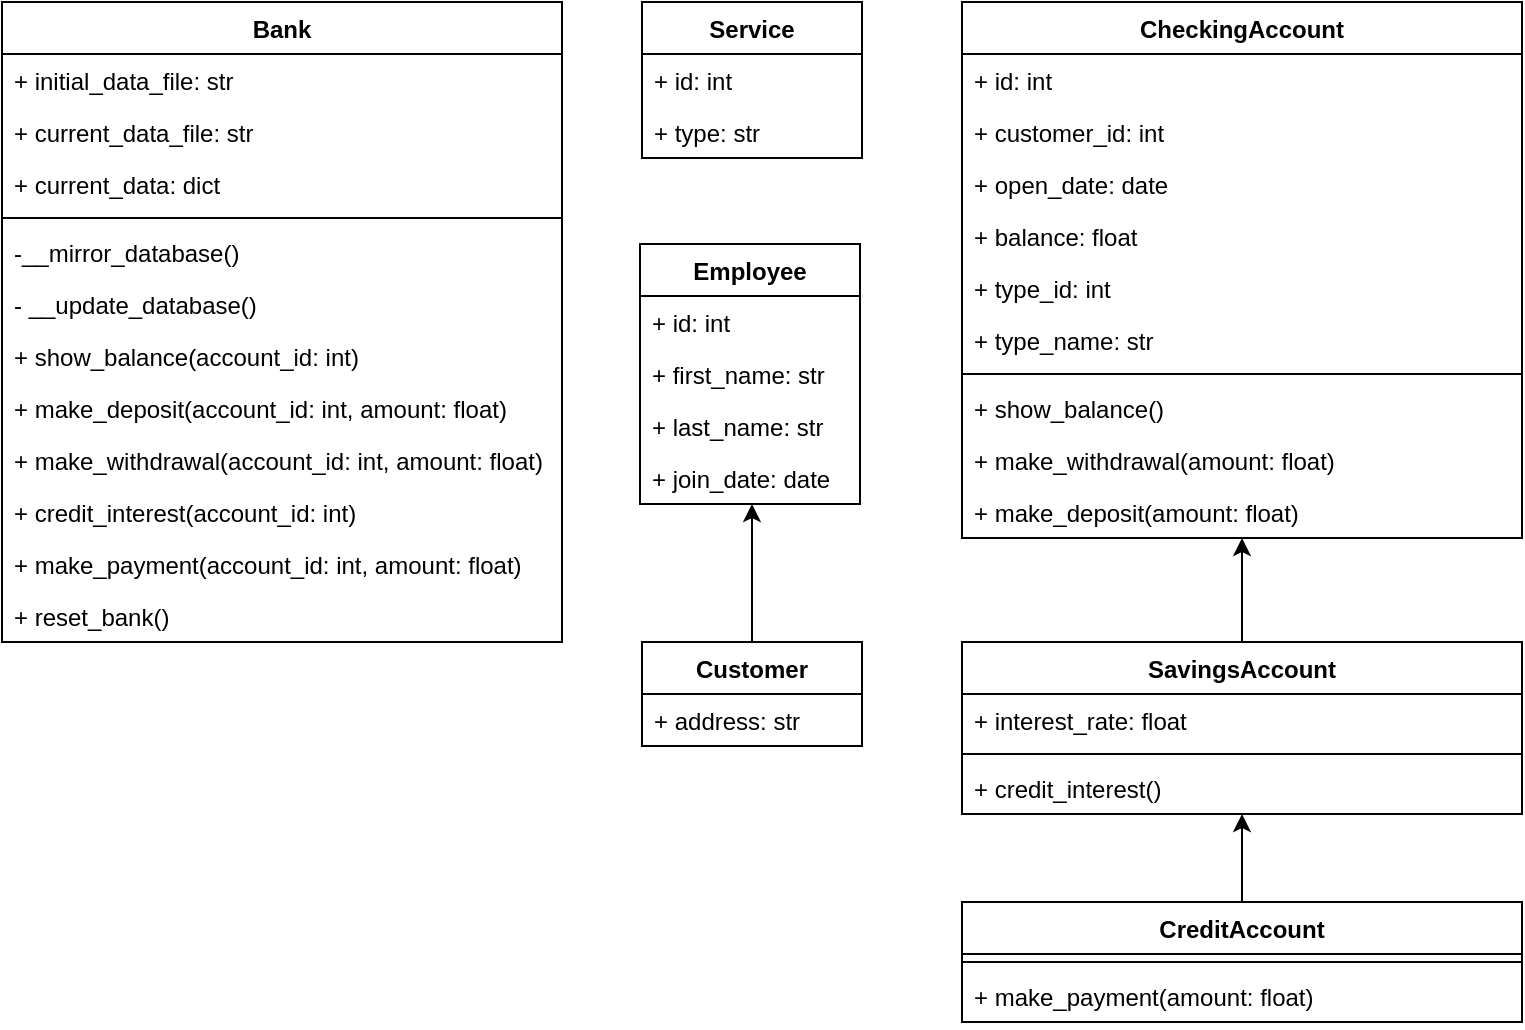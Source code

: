 <mxfile version="13.8.2" type="device"><diagram id="gsRigDlsVOcdZZiKd8UM" name="Page-1"><mxGraphModel dx="1666" dy="771" grid="1" gridSize="10" guides="1" tooltips="1" connect="1" arrows="1" fold="1" page="1" pageScale="1" pageWidth="827" pageHeight="1169" math="0" shadow="0"><root><mxCell id="0"/><mxCell id="1" parent="0"/><mxCell id="Jqc4guWEHeJVVccCnoN_-2" value="Bank" style="swimlane;fontStyle=1;align=center;verticalAlign=top;childLayout=stackLayout;horizontal=1;startSize=26;horizontalStack=0;resizeParent=1;resizeParentMax=0;resizeLast=0;collapsible=1;marginBottom=0;" parent="1" vertex="1"><mxGeometry x="40" y="40" width="280" height="320" as="geometry"/></mxCell><mxCell id="Jqc4guWEHeJVVccCnoN_-3" value="+ initial_data_file: str" style="text;strokeColor=none;fillColor=none;align=left;verticalAlign=top;spacingLeft=4;spacingRight=4;overflow=hidden;rotatable=0;points=[[0,0.5],[1,0.5]];portConstraint=eastwest;" parent="Jqc4guWEHeJVVccCnoN_-2" vertex="1"><mxGeometry y="26" width="280" height="26" as="geometry"/></mxCell><mxCell id="Jqc4guWEHeJVVccCnoN_-6" value="+ current_data_file: str" style="text;strokeColor=none;fillColor=none;align=left;verticalAlign=top;spacingLeft=4;spacingRight=4;overflow=hidden;rotatable=0;points=[[0,0.5],[1,0.5]];portConstraint=eastwest;" parent="Jqc4guWEHeJVVccCnoN_-2" vertex="1"><mxGeometry y="52" width="280" height="26" as="geometry"/></mxCell><mxCell id="Jqc4guWEHeJVVccCnoN_-8" value="+ current_data: dict" style="text;strokeColor=none;fillColor=none;align=left;verticalAlign=top;spacingLeft=4;spacingRight=4;overflow=hidden;rotatable=0;points=[[0,0.5],[1,0.5]];portConstraint=eastwest;" parent="Jqc4guWEHeJVVccCnoN_-2" vertex="1"><mxGeometry y="78" width="280" height="26" as="geometry"/></mxCell><mxCell id="Jqc4guWEHeJVVccCnoN_-4" value="" style="line;strokeWidth=1;fillColor=none;align=left;verticalAlign=middle;spacingTop=-1;spacingLeft=3;spacingRight=3;rotatable=0;labelPosition=right;points=[];portConstraint=eastwest;" parent="Jqc4guWEHeJVVccCnoN_-2" vertex="1"><mxGeometry y="104" width="280" height="8" as="geometry"/></mxCell><mxCell id="Jqc4guWEHeJVVccCnoN_-5" value="-__mirror_database()" style="text;strokeColor=none;fillColor=none;align=left;verticalAlign=top;spacingLeft=4;spacingRight=4;overflow=hidden;rotatable=0;points=[[0,0.5],[1,0.5]];portConstraint=eastwest;" parent="Jqc4guWEHeJVVccCnoN_-2" vertex="1"><mxGeometry y="112" width="280" height="26" as="geometry"/></mxCell><mxCell id="Jqc4guWEHeJVVccCnoN_-7" value="- __update_database()&#10;" style="text;strokeColor=none;fillColor=none;align=left;verticalAlign=top;spacingLeft=4;spacingRight=4;overflow=hidden;rotatable=0;points=[[0,0.5],[1,0.5]];portConstraint=eastwest;" parent="Jqc4guWEHeJVVccCnoN_-2" vertex="1"><mxGeometry y="138" width="280" height="26" as="geometry"/></mxCell><mxCell id="Jqc4guWEHeJVVccCnoN_-9" value="+ show_balance(account_id: int)" style="text;strokeColor=none;fillColor=none;align=left;verticalAlign=top;spacingLeft=4;spacingRight=4;overflow=hidden;rotatable=0;points=[[0,0.5],[1,0.5]];portConstraint=eastwest;" parent="Jqc4guWEHeJVVccCnoN_-2" vertex="1"><mxGeometry y="164" width="280" height="26" as="geometry"/></mxCell><mxCell id="Jqc4guWEHeJVVccCnoN_-10" value="+ make_deposit(account_id: int, amount: float)" style="text;strokeColor=none;fillColor=none;align=left;verticalAlign=top;spacingLeft=4;spacingRight=4;overflow=hidden;rotatable=0;points=[[0,0.5],[1,0.5]];portConstraint=eastwest;" parent="Jqc4guWEHeJVVccCnoN_-2" vertex="1"><mxGeometry y="190" width="280" height="26" as="geometry"/></mxCell><mxCell id="Jqc4guWEHeJVVccCnoN_-11" value="+ make_withdrawal(account_id: int, amount: float)" style="text;strokeColor=none;fillColor=none;align=left;verticalAlign=top;spacingLeft=4;spacingRight=4;overflow=hidden;rotatable=0;points=[[0,0.5],[1,0.5]];portConstraint=eastwest;" parent="Jqc4guWEHeJVVccCnoN_-2" vertex="1"><mxGeometry y="216" width="280" height="26" as="geometry"/></mxCell><mxCell id="Jqc4guWEHeJVVccCnoN_-12" value="+ credit_interest(account_id: int)" style="text;strokeColor=none;fillColor=none;align=left;verticalAlign=top;spacingLeft=4;spacingRight=4;overflow=hidden;rotatable=0;points=[[0,0.5],[1,0.5]];portConstraint=eastwest;" parent="Jqc4guWEHeJVVccCnoN_-2" vertex="1"><mxGeometry y="242" width="280" height="26" as="geometry"/></mxCell><mxCell id="Jqc4guWEHeJVVccCnoN_-13" value="+ make_payment(account_id: int, amount: float)" style="text;strokeColor=none;fillColor=none;align=left;verticalAlign=top;spacingLeft=4;spacingRight=4;overflow=hidden;rotatable=0;points=[[0,0.5],[1,0.5]];portConstraint=eastwest;" parent="Jqc4guWEHeJVVccCnoN_-2" vertex="1"><mxGeometry y="268" width="280" height="26" as="geometry"/></mxCell><mxCell id="Jqc4guWEHeJVVccCnoN_-14" value="+ reset_bank()" style="text;strokeColor=none;fillColor=none;align=left;verticalAlign=top;spacingLeft=4;spacingRight=4;overflow=hidden;rotatable=0;points=[[0,0.5],[1,0.5]];portConstraint=eastwest;" parent="Jqc4guWEHeJVVccCnoN_-2" vertex="1"><mxGeometry y="294" width="280" height="26" as="geometry"/></mxCell><mxCell id="Jqc4guWEHeJVVccCnoN_-15" value="Service" style="swimlane;fontStyle=1;align=center;verticalAlign=top;childLayout=stackLayout;horizontal=1;startSize=26;horizontalStack=0;resizeParent=1;resizeParentMax=0;resizeLast=0;collapsible=1;marginBottom=0;" parent="1" vertex="1"><mxGeometry x="360" y="40" width="110" height="78" as="geometry"/></mxCell><mxCell id="Jqc4guWEHeJVVccCnoN_-16" value="+ id: int" style="text;strokeColor=none;fillColor=none;align=left;verticalAlign=top;spacingLeft=4;spacingRight=4;overflow=hidden;rotatable=0;points=[[0,0.5],[1,0.5]];portConstraint=eastwest;" parent="Jqc4guWEHeJVVccCnoN_-15" vertex="1"><mxGeometry y="26" width="110" height="26" as="geometry"/></mxCell><mxCell id="Jqc4guWEHeJVVccCnoN_-17" value="+ type: str" style="text;strokeColor=none;fillColor=none;align=left;verticalAlign=top;spacingLeft=4;spacingRight=4;overflow=hidden;rotatable=0;points=[[0,0.5],[1,0.5]];portConstraint=eastwest;" parent="Jqc4guWEHeJVVccCnoN_-15" vertex="1"><mxGeometry y="52" width="110" height="26" as="geometry"/></mxCell><mxCell id="Jqc4guWEHeJVVccCnoN_-28" value="Employee" style="swimlane;fontStyle=1;align=center;verticalAlign=top;childLayout=stackLayout;horizontal=1;startSize=26;horizontalStack=0;resizeParent=1;resizeParentMax=0;resizeLast=0;collapsible=1;marginBottom=0;" parent="1" vertex="1"><mxGeometry x="359" y="161" width="110" height="130" as="geometry"/></mxCell><mxCell id="Jqc4guWEHeJVVccCnoN_-29" value="+ id: int" style="text;strokeColor=none;fillColor=none;align=left;verticalAlign=top;spacingLeft=4;spacingRight=4;overflow=hidden;rotatable=0;points=[[0,0.5],[1,0.5]];portConstraint=eastwest;" parent="Jqc4guWEHeJVVccCnoN_-28" vertex="1"><mxGeometry y="26" width="110" height="26" as="geometry"/></mxCell><mxCell id="Jqc4guWEHeJVVccCnoN_-30" value="+ first_name: str" style="text;strokeColor=none;fillColor=none;align=left;verticalAlign=top;spacingLeft=4;spacingRight=4;overflow=hidden;rotatable=0;points=[[0,0.5],[1,0.5]];portConstraint=eastwest;" parent="Jqc4guWEHeJVVccCnoN_-28" vertex="1"><mxGeometry y="52" width="110" height="26" as="geometry"/></mxCell><mxCell id="Jqc4guWEHeJVVccCnoN_-31" value="+ last_name: str" style="text;strokeColor=none;fillColor=none;align=left;verticalAlign=top;spacingLeft=4;spacingRight=4;overflow=hidden;rotatable=0;points=[[0,0.5],[1,0.5]];portConstraint=eastwest;" parent="Jqc4guWEHeJVVccCnoN_-28" vertex="1"><mxGeometry y="78" width="110" height="26" as="geometry"/></mxCell><mxCell id="Jqc4guWEHeJVVccCnoN_-32" value="+ join_date: date" style="text;strokeColor=none;fillColor=none;align=left;verticalAlign=top;spacingLeft=4;spacingRight=4;overflow=hidden;rotatable=0;points=[[0,0.5],[1,0.5]];portConstraint=eastwest;" parent="Jqc4guWEHeJVVccCnoN_-28" vertex="1"><mxGeometry y="104" width="110" height="26" as="geometry"/></mxCell><mxCell id="Jqc4guWEHeJVVccCnoN_-40" style="edgeStyle=orthogonalEdgeStyle;rounded=0;orthogonalLoop=1;jettySize=auto;html=1;exitX=0.5;exitY=0;exitDx=0;exitDy=0;entryX=0.509;entryY=1;entryDx=0;entryDy=0;entryPerimeter=0;" parent="1" source="Jqc4guWEHeJVVccCnoN_-33" target="Jqc4guWEHeJVVccCnoN_-32" edge="1"><mxGeometry relative="1" as="geometry"/></mxCell><mxCell id="Jqc4guWEHeJVVccCnoN_-33" value="Customer" style="swimlane;fontStyle=1;align=center;verticalAlign=top;childLayout=stackLayout;horizontal=1;startSize=26;horizontalStack=0;resizeParent=1;resizeParentMax=0;resizeLast=0;collapsible=1;marginBottom=0;" parent="1" vertex="1"><mxGeometry x="360" y="360" width="110" height="52" as="geometry"/></mxCell><mxCell id="Jqc4guWEHeJVVccCnoN_-38" value="+ address: str" style="text;strokeColor=none;fillColor=none;align=left;verticalAlign=top;spacingLeft=4;spacingRight=4;overflow=hidden;rotatable=0;points=[[0,0.5],[1,0.5]];portConstraint=eastwest;" parent="Jqc4guWEHeJVVccCnoN_-33" vertex="1"><mxGeometry y="26" width="110" height="26" as="geometry"/></mxCell><mxCell id="Jqc4guWEHeJVVccCnoN_-41" value="CheckingAccount" style="swimlane;fontStyle=1;align=center;verticalAlign=top;childLayout=stackLayout;horizontal=1;startSize=26;horizontalStack=0;resizeParent=1;resizeParentMax=0;resizeLast=0;collapsible=1;marginBottom=0;" parent="1" vertex="1"><mxGeometry x="520" y="40" width="280" height="268" as="geometry"/></mxCell><mxCell id="Jqc4guWEHeJVVccCnoN_-42" value="+ id: int" style="text;strokeColor=none;fillColor=none;align=left;verticalAlign=top;spacingLeft=4;spacingRight=4;overflow=hidden;rotatable=0;points=[[0,0.5],[1,0.5]];portConstraint=eastwest;" parent="Jqc4guWEHeJVVccCnoN_-41" vertex="1"><mxGeometry y="26" width="280" height="26" as="geometry"/></mxCell><mxCell id="Jqc4guWEHeJVVccCnoN_-43" value="+ customer_id: int" style="text;strokeColor=none;fillColor=none;align=left;verticalAlign=top;spacingLeft=4;spacingRight=4;overflow=hidden;rotatable=0;points=[[0,0.5],[1,0.5]];portConstraint=eastwest;" parent="Jqc4guWEHeJVVccCnoN_-41" vertex="1"><mxGeometry y="52" width="280" height="26" as="geometry"/></mxCell><mxCell id="Jqc4guWEHeJVVccCnoN_-44" value="+ open_date: date" style="text;strokeColor=none;fillColor=none;align=left;verticalAlign=top;spacingLeft=4;spacingRight=4;overflow=hidden;rotatable=0;points=[[0,0.5],[1,0.5]];portConstraint=eastwest;" parent="Jqc4guWEHeJVVccCnoN_-41" vertex="1"><mxGeometry y="78" width="280" height="26" as="geometry"/></mxCell><mxCell id="Jqc4guWEHeJVVccCnoN_-54" value="+ balance: float" style="text;strokeColor=none;fillColor=none;align=left;verticalAlign=top;spacingLeft=4;spacingRight=4;overflow=hidden;rotatable=0;points=[[0,0.5],[1,0.5]];portConstraint=eastwest;" parent="Jqc4guWEHeJVVccCnoN_-41" vertex="1"><mxGeometry y="104" width="280" height="26" as="geometry"/></mxCell><mxCell id="Jqc4guWEHeJVVccCnoN_-55" value="+ type_id: int" style="text;strokeColor=none;fillColor=none;align=left;verticalAlign=top;spacingLeft=4;spacingRight=4;overflow=hidden;rotatable=0;points=[[0,0.5],[1,0.5]];portConstraint=eastwest;" parent="Jqc4guWEHeJVVccCnoN_-41" vertex="1"><mxGeometry y="130" width="280" height="26" as="geometry"/></mxCell><mxCell id="Jqc4guWEHeJVVccCnoN_-56" value="+ type_name: str" style="text;strokeColor=none;fillColor=none;align=left;verticalAlign=top;spacingLeft=4;spacingRight=4;overflow=hidden;rotatable=0;points=[[0,0.5],[1,0.5]];portConstraint=eastwest;" parent="Jqc4guWEHeJVVccCnoN_-41" vertex="1"><mxGeometry y="156" width="280" height="26" as="geometry"/></mxCell><mxCell id="Jqc4guWEHeJVVccCnoN_-45" value="" style="line;strokeWidth=1;fillColor=none;align=left;verticalAlign=middle;spacingTop=-1;spacingLeft=3;spacingRight=3;rotatable=0;labelPosition=right;points=[];portConstraint=eastwest;" parent="Jqc4guWEHeJVVccCnoN_-41" vertex="1"><mxGeometry y="182" width="280" height="8" as="geometry"/></mxCell><mxCell id="Jqc4guWEHeJVVccCnoN_-46" value="+ show_balance()" style="text;strokeColor=none;fillColor=none;align=left;verticalAlign=top;spacingLeft=4;spacingRight=4;overflow=hidden;rotatable=0;points=[[0,0.5],[1,0.5]];portConstraint=eastwest;" parent="Jqc4guWEHeJVVccCnoN_-41" vertex="1"><mxGeometry y="190" width="280" height="26" as="geometry"/></mxCell><mxCell id="Jqc4guWEHeJVVccCnoN_-47" value="+ make_withdrawal(amount: float)" style="text;strokeColor=none;fillColor=none;align=left;verticalAlign=top;spacingLeft=4;spacingRight=4;overflow=hidden;rotatable=0;points=[[0,0.5],[1,0.5]];portConstraint=eastwest;" parent="Jqc4guWEHeJVVccCnoN_-41" vertex="1"><mxGeometry y="216" width="280" height="26" as="geometry"/></mxCell><mxCell id="Jqc4guWEHeJVVccCnoN_-48" value="+ make_deposit(amount: float)" style="text;strokeColor=none;fillColor=none;align=left;verticalAlign=top;spacingLeft=4;spacingRight=4;overflow=hidden;rotatable=0;points=[[0,0.5],[1,0.5]];portConstraint=eastwest;" parent="Jqc4guWEHeJVVccCnoN_-41" vertex="1"><mxGeometry y="242" width="280" height="26" as="geometry"/></mxCell><mxCell id="Jqc4guWEHeJVVccCnoN_-68" style="edgeStyle=orthogonalEdgeStyle;rounded=0;orthogonalLoop=1;jettySize=auto;html=1;exitX=0.5;exitY=0;exitDx=0;exitDy=0;entryX=0.5;entryY=1;entryDx=0;entryDy=0;entryPerimeter=0;" parent="1" source="Jqc4guWEHeJVVccCnoN_-57" target="Jqc4guWEHeJVVccCnoN_-48" edge="1"><mxGeometry relative="1" as="geometry"/></mxCell><mxCell id="Jqc4guWEHeJVVccCnoN_-57" value="SavingsAccount" style="swimlane;fontStyle=1;align=center;verticalAlign=top;childLayout=stackLayout;horizontal=1;startSize=26;horizontalStack=0;resizeParent=1;resizeParentMax=0;resizeLast=0;collapsible=1;marginBottom=0;" parent="1" vertex="1"><mxGeometry x="520" y="360" width="280" height="86" as="geometry"/></mxCell><mxCell id="Jqc4guWEHeJVVccCnoN_-63" value="+ interest_rate: float" style="text;strokeColor=none;fillColor=none;align=left;verticalAlign=top;spacingLeft=4;spacingRight=4;overflow=hidden;rotatable=0;points=[[0,0.5],[1,0.5]];portConstraint=eastwest;" parent="Jqc4guWEHeJVVccCnoN_-57" vertex="1"><mxGeometry y="26" width="280" height="26" as="geometry"/></mxCell><mxCell id="Jqc4guWEHeJVVccCnoN_-64" value="" style="line;strokeWidth=1;fillColor=none;align=left;verticalAlign=middle;spacingTop=-1;spacingLeft=3;spacingRight=3;rotatable=0;labelPosition=right;points=[];portConstraint=eastwest;" parent="Jqc4guWEHeJVVccCnoN_-57" vertex="1"><mxGeometry y="52" width="280" height="8" as="geometry"/></mxCell><mxCell id="Jqc4guWEHeJVVccCnoN_-65" value="+ credit_interest()" style="text;strokeColor=none;fillColor=none;align=left;verticalAlign=top;spacingLeft=4;spacingRight=4;overflow=hidden;rotatable=0;points=[[0,0.5],[1,0.5]];portConstraint=eastwest;" parent="Jqc4guWEHeJVVccCnoN_-57" vertex="1"><mxGeometry y="60" width="280" height="26" as="geometry"/></mxCell><mxCell id="XKYBeFoNVV1Np5XmKg7w-6" style="edgeStyle=orthogonalEdgeStyle;rounded=0;orthogonalLoop=1;jettySize=auto;html=1;exitX=0.5;exitY=0;exitDx=0;exitDy=0;entryX=0.5;entryY=1;entryDx=0;entryDy=0;entryPerimeter=0;" edge="1" parent="1" source="XKYBeFoNVV1Np5XmKg7w-2" target="Jqc4guWEHeJVVccCnoN_-65"><mxGeometry relative="1" as="geometry"/></mxCell><mxCell id="XKYBeFoNVV1Np5XmKg7w-2" value="CreditAccount" style="swimlane;fontStyle=1;align=center;verticalAlign=top;childLayout=stackLayout;horizontal=1;startSize=26;horizontalStack=0;resizeParent=1;resizeParentMax=0;resizeLast=0;collapsible=1;marginBottom=0;" vertex="1" parent="1"><mxGeometry x="520" y="490" width="280" height="60" as="geometry"/></mxCell><mxCell id="XKYBeFoNVV1Np5XmKg7w-4" value="" style="line;strokeWidth=1;fillColor=none;align=left;verticalAlign=middle;spacingTop=-1;spacingLeft=3;spacingRight=3;rotatable=0;labelPosition=right;points=[];portConstraint=eastwest;" vertex="1" parent="XKYBeFoNVV1Np5XmKg7w-2"><mxGeometry y="26" width="280" height="8" as="geometry"/></mxCell><mxCell id="XKYBeFoNVV1Np5XmKg7w-5" value="+ make_payment(amount: float)" style="text;strokeColor=none;fillColor=none;align=left;verticalAlign=top;spacingLeft=4;spacingRight=4;overflow=hidden;rotatable=0;points=[[0,0.5],[1,0.5]];portConstraint=eastwest;" vertex="1" parent="XKYBeFoNVV1Np5XmKg7w-2"><mxGeometry y="34" width="280" height="26" as="geometry"/></mxCell></root></mxGraphModel></diagram></mxfile>